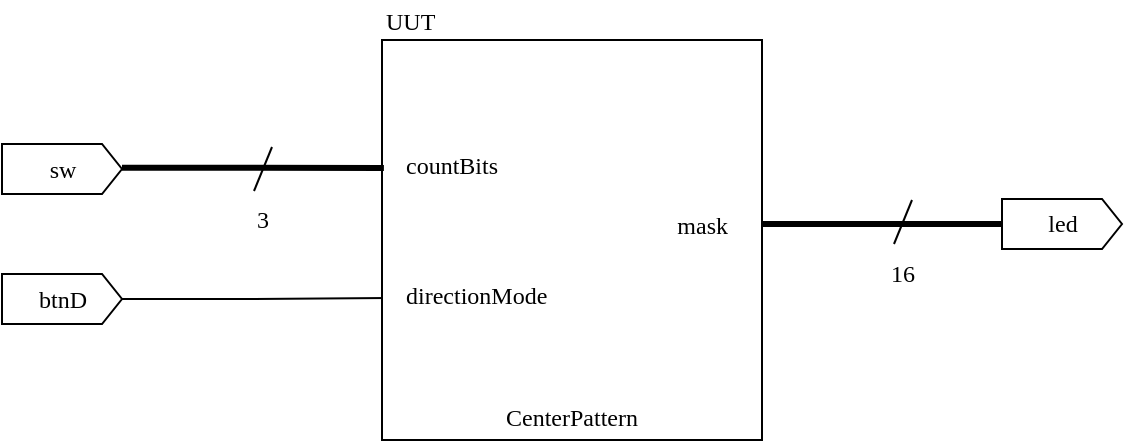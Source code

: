 <mxfile version="26.0.4">
  <diagram name="Page-1" id="D3YL_qw_b0xkXX03b3W4">
    <mxGraphModel dx="472" dy="820" grid="1" gridSize="10" guides="1" tooltips="1" connect="1" arrows="1" fold="1" page="1" pageScale="1" pageWidth="850" pageHeight="1100" math="0" shadow="0">
      <root>
        <mxCell id="0" />
        <mxCell id="1" parent="0" />
        <mxCell id="ROnEN6a3R-uaIAG2ra3x-14" style="edgeStyle=orthogonalEdgeStyle;rounded=0;orthogonalLoop=1;jettySize=auto;html=1;exitX=0;exitY=0.5;exitDx=0;exitDy=0;exitPerimeter=0;entryX=0.947;entryY=0.445;entryDx=0;entryDy=0;entryPerimeter=0;endArrow=none;endFill=0;strokeWidth=3;fontStyle=0" parent="1" source="ROnEN6a3R-uaIAG2ra3x-13" edge="1">
          <mxGeometry relative="1" as="geometry">
            <mxPoint x="409.93" y="132" as="targetPoint" />
          </mxGeometry>
        </mxCell>
        <mxCell id="ROnEN6a3R-uaIAG2ra3x-12" style="edgeStyle=orthogonalEdgeStyle;rounded=0;orthogonalLoop=1;jettySize=auto;html=1;exitX=1;exitY=0.5;exitDx=0;exitDy=0;exitPerimeter=0;entryX=0.016;entryY=0.645;entryDx=0;entryDy=0;entryPerimeter=0;endArrow=none;endFill=0;fontStyle=0" parent="1" source="ROnEN6a3R-uaIAG2ra3x-11" target="ROnEN6a3R-uaIAG2ra3x-1" edge="1">
          <mxGeometry relative="1" as="geometry" />
        </mxCell>
        <mxCell id="ROnEN6a3R-uaIAG2ra3x-1" value="" style="rounded=0;whiteSpace=wrap;html=1;fontStyle=0" parent="1" vertex="1">
          <mxGeometry x="230" y="40" width="190" height="200" as="geometry" />
        </mxCell>
        <mxCell id="ROnEN6a3R-uaIAG2ra3x-2" value="CenterPattern" style="text;html=1;align=center;verticalAlign=bottom;whiteSpace=wrap;rounded=0;fontFamily=Lucida Console;fontStyle=0" parent="1" vertex="1">
          <mxGeometry x="230" y="218" width="190" height="20" as="geometry" />
        </mxCell>
        <mxCell id="ROnEN6a3R-uaIAG2ra3x-3" value="countBits" style="text;html=1;align=left;verticalAlign=bottom;whiteSpace=wrap;rounded=0;fontFamily=Lucida Console;fontStyle=0" parent="1" vertex="1">
          <mxGeometry x="240" y="92" width="70" height="20" as="geometry" />
        </mxCell>
        <mxCell id="ROnEN6a3R-uaIAG2ra3x-4" value="directionMode" style="text;html=1;align=left;verticalAlign=bottom;whiteSpace=wrap;rounded=0;fontFamily=Lucida Console;fontStyle=0" parent="1" vertex="1">
          <mxGeometry x="240" y="157" width="70" height="20" as="geometry" />
        </mxCell>
        <mxCell id="ROnEN6a3R-uaIAG2ra3x-5" value="mask" style="text;html=1;align=right;verticalAlign=bottom;whiteSpace=wrap;rounded=0;fontFamily=Lucida Console;fontStyle=0" parent="1" vertex="1">
          <mxGeometry x="335" y="122" width="70" height="20" as="geometry" />
        </mxCell>
        <mxCell id="ROnEN6a3R-uaIAG2ra3x-6" value="sw" style="html=1;shadow=0;dashed=0;align=center;verticalAlign=middle;shape=mxgraph.arrows2.arrow;dy=0;dx=10;notch=0;fontFamily=Lucida Console;fontStyle=0" parent="1" vertex="1">
          <mxGeometry x="40" y="92" width="60" height="25" as="geometry" />
        </mxCell>
        <mxCell id="ROnEN6a3R-uaIAG2ra3x-7" value="" style="endArrow=none;html=1;rounded=0;strokeWidth=3;entryX=0.005;entryY=0.645;entryDx=0;entryDy=0;entryPerimeter=0;fontStyle=0" parent="1" edge="1">
          <mxGeometry width="50" height="50" relative="1" as="geometry">
            <mxPoint x="100" y="103.82" as="sourcePoint" />
            <mxPoint x="230.95" y="104" as="targetPoint" />
            <Array as="points">
              <mxPoint x="110" y="103.82" />
            </Array>
          </mxGeometry>
        </mxCell>
        <mxCell id="ROnEN6a3R-uaIAG2ra3x-10" value="3" style="text;html=1;align=center;verticalAlign=bottom;whiteSpace=wrap;rounded=0;fontFamily=Lucida Console;fontStyle=0" parent="1" vertex="1">
          <mxGeometry x="140" y="119" width="61" height="20" as="geometry" />
        </mxCell>
        <mxCell id="ROnEN6a3R-uaIAG2ra3x-11" value="btnD" style="html=1;shadow=0;dashed=0;align=center;verticalAlign=middle;shape=mxgraph.arrows2.arrow;dy=0;dx=10;notch=0;fontFamily=Lucida Console;fontStyle=0" parent="1" vertex="1">
          <mxGeometry x="40" y="157" width="60" height="25" as="geometry" />
        </mxCell>
        <mxCell id="ROnEN6a3R-uaIAG2ra3x-13" value="led" style="html=1;shadow=0;dashed=0;align=center;verticalAlign=middle;shape=mxgraph.arrows2.arrow;dy=0;dx=10;notch=0;fontFamily=Lucida Console;fontStyle=0" parent="1" vertex="1">
          <mxGeometry x="540" y="119.5" width="60" height="25" as="geometry" />
        </mxCell>
        <mxCell id="ROnEN6a3R-uaIAG2ra3x-15" value="UUT" style="text;html=1;align=left;verticalAlign=bottom;whiteSpace=wrap;rounded=0;fontFamily=Lucida Console;fontStyle=0" parent="1" vertex="1">
          <mxGeometry x="230" y="20" width="190" height="20" as="geometry" />
        </mxCell>
        <mxCell id="p93wi-CWplY33jEhmcZn-3" value="" style="endArrow=none;html=1;rounded=0;strokeWidth=1;fontStyle=0" parent="1" edge="1">
          <mxGeometry width="50" height="50" relative="1" as="geometry">
            <mxPoint x="166" y="115.5" as="sourcePoint" />
            <mxPoint x="175" y="93.5" as="targetPoint" />
          </mxGeometry>
        </mxCell>
        <mxCell id="p93wi-CWplY33jEhmcZn-5" value="16" style="text;html=1;align=center;verticalAlign=bottom;whiteSpace=wrap;rounded=0;fontFamily=Lucida Console;fontStyle=0" parent="1" vertex="1">
          <mxGeometry x="460" y="145.5" width="61" height="20" as="geometry" />
        </mxCell>
        <mxCell id="p93wi-CWplY33jEhmcZn-6" value="" style="endArrow=none;html=1;rounded=0;strokeWidth=1;fontStyle=0" parent="1" edge="1">
          <mxGeometry width="50" height="50" relative="1" as="geometry">
            <mxPoint x="486" y="142" as="sourcePoint" />
            <mxPoint x="495" y="120" as="targetPoint" />
          </mxGeometry>
        </mxCell>
      </root>
    </mxGraphModel>
  </diagram>
</mxfile>
